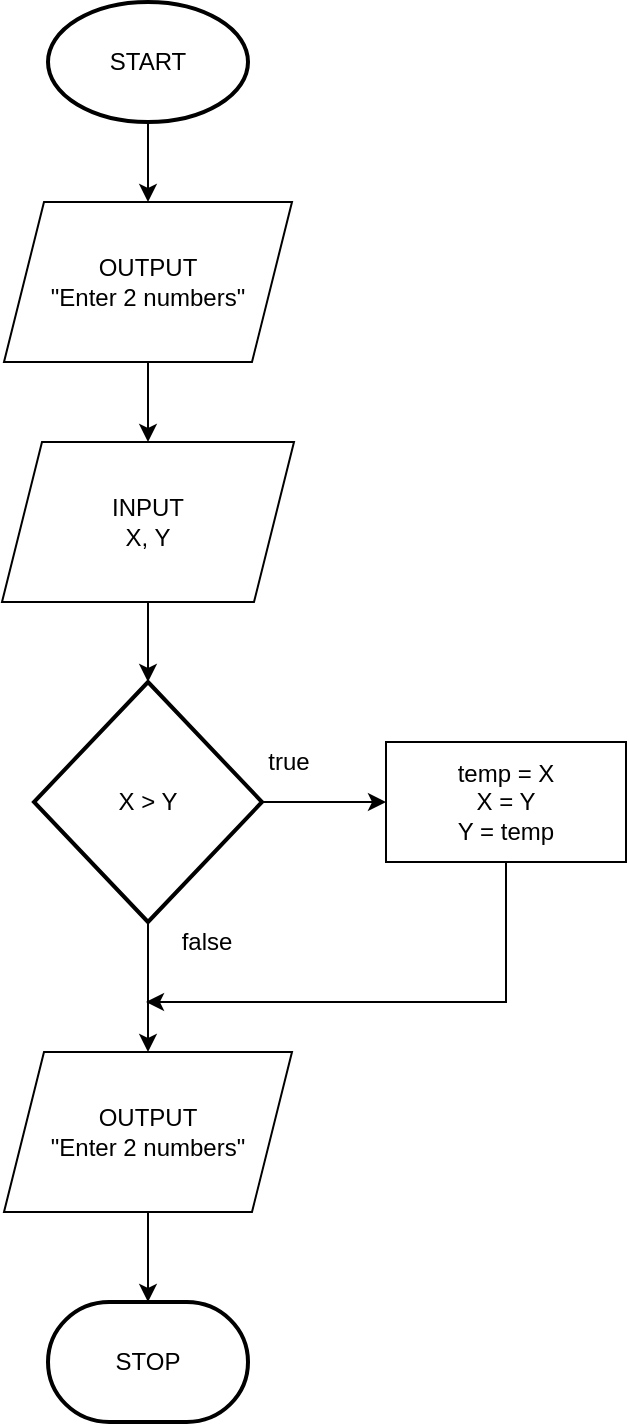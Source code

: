 <mxfile version="16.6.4" type="github">
  <diagram id="C5RBs43oDa-KdzZeNtuy" name="Page-1">
    <mxGraphModel dx="1186" dy="1611" grid="1" gridSize="10" guides="1" tooltips="1" connect="1" arrows="1" fold="1" page="1" pageScale="1" pageWidth="827" pageHeight="1169" math="0" shadow="0">
      <root>
        <mxCell id="WIyWlLk6GJQsqaUBKTNV-0" />
        <mxCell id="WIyWlLk6GJQsqaUBKTNV-1" parent="WIyWlLk6GJQsqaUBKTNV-0" />
        <mxCell id="zlkQb6UPZ2ooEcGw94Lv-23" style="edgeStyle=orthogonalEdgeStyle;rounded=0;orthogonalLoop=1;jettySize=auto;html=1;entryX=0.5;entryY=0;entryDx=0;entryDy=0;" edge="1" parent="WIyWlLk6GJQsqaUBKTNV-1" source="zlkQb6UPZ2ooEcGw94Lv-0" target="zlkQb6UPZ2ooEcGw94Lv-2">
          <mxGeometry relative="1" as="geometry" />
        </mxCell>
        <mxCell id="zlkQb6UPZ2ooEcGw94Lv-0" value="START" style="strokeWidth=2;html=1;shape=mxgraph.flowchart.start_1;whiteSpace=wrap;" vertex="1" parent="WIyWlLk6GJQsqaUBKTNV-1">
          <mxGeometry x="371" y="60" width="100" height="60" as="geometry" />
        </mxCell>
        <mxCell id="zlkQb6UPZ2ooEcGw94Lv-1" value="STOP" style="strokeWidth=2;html=1;shape=mxgraph.flowchart.terminator;whiteSpace=wrap;" vertex="1" parent="WIyWlLk6GJQsqaUBKTNV-1">
          <mxGeometry x="371" y="710" width="100" height="60" as="geometry" />
        </mxCell>
        <mxCell id="zlkQb6UPZ2ooEcGw94Lv-22" style="edgeStyle=orthogonalEdgeStyle;rounded=0;orthogonalLoop=1;jettySize=auto;html=1;entryX=0.5;entryY=0;entryDx=0;entryDy=0;" edge="1" parent="WIyWlLk6GJQsqaUBKTNV-1" source="zlkQb6UPZ2ooEcGw94Lv-2" target="zlkQb6UPZ2ooEcGw94Lv-3">
          <mxGeometry relative="1" as="geometry" />
        </mxCell>
        <mxCell id="zlkQb6UPZ2ooEcGw94Lv-2" value="OUTPUT&lt;br&gt;&quot;Enter 2 numbers&quot;" style="shape=parallelogram;perimeter=parallelogramPerimeter;whiteSpace=wrap;html=1;fixedSize=1;" vertex="1" parent="WIyWlLk6GJQsqaUBKTNV-1">
          <mxGeometry x="349" y="160" width="144" height="80" as="geometry" />
        </mxCell>
        <mxCell id="zlkQb6UPZ2ooEcGw94Lv-21" style="edgeStyle=orthogonalEdgeStyle;rounded=0;orthogonalLoop=1;jettySize=auto;html=1;entryX=0.5;entryY=0;entryDx=0;entryDy=0;entryPerimeter=0;" edge="1" parent="WIyWlLk6GJQsqaUBKTNV-1" source="zlkQb6UPZ2ooEcGw94Lv-3" target="zlkQb6UPZ2ooEcGw94Lv-4">
          <mxGeometry relative="1" as="geometry" />
        </mxCell>
        <mxCell id="zlkQb6UPZ2ooEcGw94Lv-3" value="INPUT&lt;br&gt;X, Y" style="shape=parallelogram;perimeter=parallelogramPerimeter;whiteSpace=wrap;html=1;fixedSize=1;" vertex="1" parent="WIyWlLk6GJQsqaUBKTNV-1">
          <mxGeometry x="348" y="280" width="146" height="80" as="geometry" />
        </mxCell>
        <mxCell id="zlkQb6UPZ2ooEcGw94Lv-7" style="edgeStyle=orthogonalEdgeStyle;rounded=0;orthogonalLoop=1;jettySize=auto;html=1;" edge="1" parent="WIyWlLk6GJQsqaUBKTNV-1" source="zlkQb6UPZ2ooEcGw94Lv-4" target="zlkQb6UPZ2ooEcGw94Lv-6">
          <mxGeometry relative="1" as="geometry" />
        </mxCell>
        <mxCell id="zlkQb6UPZ2ooEcGw94Lv-10" style="edgeStyle=orthogonalEdgeStyle;rounded=0;orthogonalLoop=1;jettySize=auto;html=1;entryX=0.5;entryY=0;entryDx=0;entryDy=0;" edge="1" parent="WIyWlLk6GJQsqaUBKTNV-1" source="zlkQb6UPZ2ooEcGw94Lv-4" target="zlkQb6UPZ2ooEcGw94Lv-5">
          <mxGeometry relative="1" as="geometry" />
        </mxCell>
        <mxCell id="zlkQb6UPZ2ooEcGw94Lv-4" value="X &amp;gt; Y" style="strokeWidth=2;html=1;shape=mxgraph.flowchart.decision;whiteSpace=wrap;" vertex="1" parent="WIyWlLk6GJQsqaUBKTNV-1">
          <mxGeometry x="364" y="400" width="114" height="120" as="geometry" />
        </mxCell>
        <mxCell id="zlkQb6UPZ2ooEcGw94Lv-9" style="edgeStyle=orthogonalEdgeStyle;rounded=0;orthogonalLoop=1;jettySize=auto;html=1;entryX=0.5;entryY=0;entryDx=0;entryDy=0;entryPerimeter=0;" edge="1" parent="WIyWlLk6GJQsqaUBKTNV-1" source="zlkQb6UPZ2ooEcGw94Lv-5" target="zlkQb6UPZ2ooEcGw94Lv-1">
          <mxGeometry relative="1" as="geometry" />
        </mxCell>
        <mxCell id="zlkQb6UPZ2ooEcGw94Lv-5" value="OUTPUT&lt;br&gt;&quot;Enter 2 numbers&quot;" style="shape=parallelogram;perimeter=parallelogramPerimeter;whiteSpace=wrap;html=1;fixedSize=1;" vertex="1" parent="WIyWlLk6GJQsqaUBKTNV-1">
          <mxGeometry x="349" y="585" width="144" height="80" as="geometry" />
        </mxCell>
        <mxCell id="zlkQb6UPZ2ooEcGw94Lv-19" style="edgeStyle=orthogonalEdgeStyle;rounded=0;orthogonalLoop=1;jettySize=auto;html=1;" edge="1" parent="WIyWlLk6GJQsqaUBKTNV-1" source="zlkQb6UPZ2ooEcGw94Lv-6">
          <mxGeometry relative="1" as="geometry">
            <mxPoint x="420" y="560" as="targetPoint" />
            <Array as="points">
              <mxPoint x="600" y="560" />
            </Array>
          </mxGeometry>
        </mxCell>
        <mxCell id="zlkQb6UPZ2ooEcGw94Lv-6" value="temp = X&lt;br&gt;X = Y&lt;br&gt;Y = temp" style="rounded=0;whiteSpace=wrap;html=1;" vertex="1" parent="WIyWlLk6GJQsqaUBKTNV-1">
          <mxGeometry x="540" y="430" width="120" height="60" as="geometry" />
        </mxCell>
        <mxCell id="zlkQb6UPZ2ooEcGw94Lv-11" value="true" style="text;html=1;align=center;verticalAlign=middle;resizable=0;points=[];autosize=1;strokeColor=none;fillColor=none;" vertex="1" parent="WIyWlLk6GJQsqaUBKTNV-1">
          <mxGeometry x="471" y="430" width="40" height="20" as="geometry" />
        </mxCell>
        <mxCell id="zlkQb6UPZ2ooEcGw94Lv-20" value="false" style="text;html=1;align=center;verticalAlign=middle;resizable=0;points=[];autosize=1;strokeColor=none;fillColor=none;" vertex="1" parent="WIyWlLk6GJQsqaUBKTNV-1">
          <mxGeometry x="430" y="520" width="40" height="20" as="geometry" />
        </mxCell>
      </root>
    </mxGraphModel>
  </diagram>
</mxfile>
